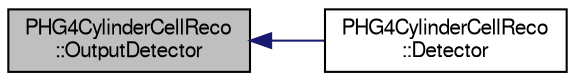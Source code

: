 digraph "PHG4CylinderCellReco::OutputDetector"
{
  bgcolor="transparent";
  edge [fontname="FreeSans",fontsize="10",labelfontname="FreeSans",labelfontsize="10"];
  node [fontname="FreeSans",fontsize="10",shape=record];
  rankdir="LR";
  Node1 [label="PHG4CylinderCellReco\l::OutputDetector",height=0.2,width=0.4,color="black", fillcolor="grey75", style="filled" fontcolor="black"];
  Node1 -> Node2 [dir="back",color="midnightblue",fontsize="10",style="solid",fontname="FreeSans"];
  Node2 [label="PHG4CylinderCellReco\l::Detector",height=0.2,width=0.4,color="black",URL="$d5/dd0/classPHG4CylinderCellReco.html#ad32fbd4bece7778ffed95cb84b0fe180"];
}
